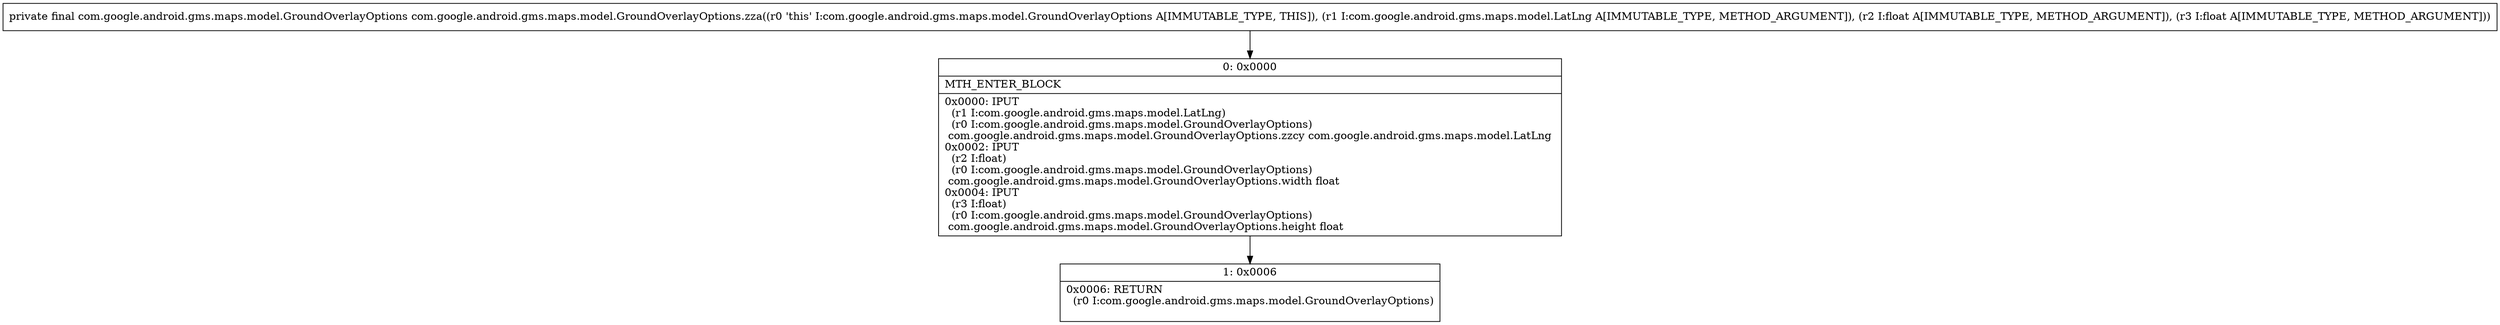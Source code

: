 digraph "CFG forcom.google.android.gms.maps.model.GroundOverlayOptions.zza(Lcom\/google\/android\/gms\/maps\/model\/LatLng;FF)Lcom\/google\/android\/gms\/maps\/model\/GroundOverlayOptions;" {
Node_0 [shape=record,label="{0\:\ 0x0000|MTH_ENTER_BLOCK\l|0x0000: IPUT  \l  (r1 I:com.google.android.gms.maps.model.LatLng)\l  (r0 I:com.google.android.gms.maps.model.GroundOverlayOptions)\l com.google.android.gms.maps.model.GroundOverlayOptions.zzcy com.google.android.gms.maps.model.LatLng \l0x0002: IPUT  \l  (r2 I:float)\l  (r0 I:com.google.android.gms.maps.model.GroundOverlayOptions)\l com.google.android.gms.maps.model.GroundOverlayOptions.width float \l0x0004: IPUT  \l  (r3 I:float)\l  (r0 I:com.google.android.gms.maps.model.GroundOverlayOptions)\l com.google.android.gms.maps.model.GroundOverlayOptions.height float \l}"];
Node_1 [shape=record,label="{1\:\ 0x0006|0x0006: RETURN  \l  (r0 I:com.google.android.gms.maps.model.GroundOverlayOptions)\l \l}"];
MethodNode[shape=record,label="{private final com.google.android.gms.maps.model.GroundOverlayOptions com.google.android.gms.maps.model.GroundOverlayOptions.zza((r0 'this' I:com.google.android.gms.maps.model.GroundOverlayOptions A[IMMUTABLE_TYPE, THIS]), (r1 I:com.google.android.gms.maps.model.LatLng A[IMMUTABLE_TYPE, METHOD_ARGUMENT]), (r2 I:float A[IMMUTABLE_TYPE, METHOD_ARGUMENT]), (r3 I:float A[IMMUTABLE_TYPE, METHOD_ARGUMENT])) }"];
MethodNode -> Node_0;
Node_0 -> Node_1;
}


